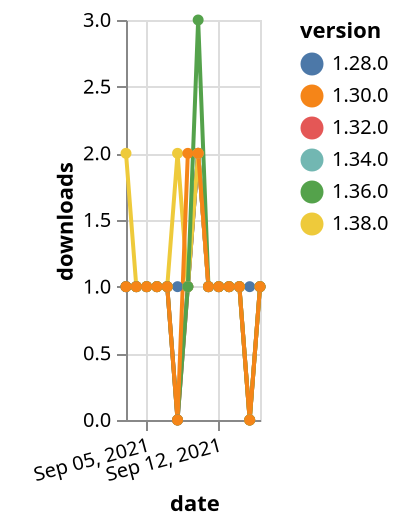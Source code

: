 {"$schema": "https://vega.github.io/schema/vega-lite/v5.json", "description": "A simple bar chart with embedded data.", "data": {"values": [{"date": "2021-09-03", "total": 175, "delta": 1, "version": "1.34.0"}, {"date": "2021-09-04", "total": 176, "delta": 1, "version": "1.34.0"}, {"date": "2021-09-05", "total": 177, "delta": 1, "version": "1.34.0"}, {"date": "2021-09-06", "total": 178, "delta": 1, "version": "1.34.0"}, {"date": "2021-09-07", "total": 179, "delta": 1, "version": "1.34.0"}, {"date": "2021-09-08", "total": 179, "delta": 0, "version": "1.34.0"}, {"date": "2021-09-09", "total": 180, "delta": 1, "version": "1.34.0"}, {"date": "2021-09-10", "total": 182, "delta": 2, "version": "1.34.0"}, {"date": "2021-09-11", "total": 183, "delta": 1, "version": "1.34.0"}, {"date": "2021-09-12", "total": 184, "delta": 1, "version": "1.34.0"}, {"date": "2021-09-13", "total": 185, "delta": 1, "version": "1.34.0"}, {"date": "2021-09-14", "total": 186, "delta": 1, "version": "1.34.0"}, {"date": "2021-09-15", "total": 186, "delta": 0, "version": "1.34.0"}, {"date": "2021-09-16", "total": 187, "delta": 1, "version": "1.34.0"}, {"date": "2021-09-03", "total": 192, "delta": 1, "version": "1.32.0"}, {"date": "2021-09-04", "total": 193, "delta": 1, "version": "1.32.0"}, {"date": "2021-09-05", "total": 194, "delta": 1, "version": "1.32.0"}, {"date": "2021-09-06", "total": 195, "delta": 1, "version": "1.32.0"}, {"date": "2021-09-07", "total": 196, "delta": 1, "version": "1.32.0"}, {"date": "2021-09-08", "total": 196, "delta": 0, "version": "1.32.0"}, {"date": "2021-09-09", "total": 197, "delta": 1, "version": "1.32.0"}, {"date": "2021-09-10", "total": 199, "delta": 2, "version": "1.32.0"}, {"date": "2021-09-11", "total": 200, "delta": 1, "version": "1.32.0"}, {"date": "2021-09-12", "total": 201, "delta": 1, "version": "1.32.0"}, {"date": "2021-09-13", "total": 202, "delta": 1, "version": "1.32.0"}, {"date": "2021-09-14", "total": 203, "delta": 1, "version": "1.32.0"}, {"date": "2021-09-15", "total": 203, "delta": 0, "version": "1.32.0"}, {"date": "2021-09-16", "total": 204, "delta": 1, "version": "1.32.0"}, {"date": "2021-09-03", "total": 250, "delta": 1, "version": "1.28.0"}, {"date": "2021-09-04", "total": 251, "delta": 1, "version": "1.28.0"}, {"date": "2021-09-05", "total": 252, "delta": 1, "version": "1.28.0"}, {"date": "2021-09-06", "total": 253, "delta": 1, "version": "1.28.0"}, {"date": "2021-09-07", "total": 254, "delta": 1, "version": "1.28.0"}, {"date": "2021-09-08", "total": 255, "delta": 1, "version": "1.28.0"}, {"date": "2021-09-09", "total": 256, "delta": 1, "version": "1.28.0"}, {"date": "2021-09-10", "total": 258, "delta": 2, "version": "1.28.0"}, {"date": "2021-09-11", "total": 259, "delta": 1, "version": "1.28.0"}, {"date": "2021-09-12", "total": 260, "delta": 1, "version": "1.28.0"}, {"date": "2021-09-13", "total": 261, "delta": 1, "version": "1.28.0"}, {"date": "2021-09-14", "total": 262, "delta": 1, "version": "1.28.0"}, {"date": "2021-09-15", "total": 263, "delta": 1, "version": "1.28.0"}, {"date": "2021-09-16", "total": 264, "delta": 1, "version": "1.28.0"}, {"date": "2021-09-03", "total": 127, "delta": 2, "version": "1.38.0"}, {"date": "2021-09-04", "total": 128, "delta": 1, "version": "1.38.0"}, {"date": "2021-09-05", "total": 129, "delta": 1, "version": "1.38.0"}, {"date": "2021-09-06", "total": 130, "delta": 1, "version": "1.38.0"}, {"date": "2021-09-07", "total": 131, "delta": 1, "version": "1.38.0"}, {"date": "2021-09-08", "total": 133, "delta": 2, "version": "1.38.0"}, {"date": "2021-09-09", "total": 134, "delta": 1, "version": "1.38.0"}, {"date": "2021-09-10", "total": 136, "delta": 2, "version": "1.38.0"}, {"date": "2021-09-11", "total": 137, "delta": 1, "version": "1.38.0"}, {"date": "2021-09-12", "total": 138, "delta": 1, "version": "1.38.0"}, {"date": "2021-09-13", "total": 139, "delta": 1, "version": "1.38.0"}, {"date": "2021-09-14", "total": 140, "delta": 1, "version": "1.38.0"}, {"date": "2021-09-15", "total": 140, "delta": 0, "version": "1.38.0"}, {"date": "2021-09-16", "total": 141, "delta": 1, "version": "1.38.0"}, {"date": "2021-09-03", "total": 212, "delta": 1, "version": "1.36.0"}, {"date": "2021-09-04", "total": 213, "delta": 1, "version": "1.36.0"}, {"date": "2021-09-05", "total": 214, "delta": 1, "version": "1.36.0"}, {"date": "2021-09-06", "total": 215, "delta": 1, "version": "1.36.0"}, {"date": "2021-09-07", "total": 216, "delta": 1, "version": "1.36.0"}, {"date": "2021-09-08", "total": 216, "delta": 0, "version": "1.36.0"}, {"date": "2021-09-09", "total": 217, "delta": 1, "version": "1.36.0"}, {"date": "2021-09-10", "total": 220, "delta": 3, "version": "1.36.0"}, {"date": "2021-09-11", "total": 221, "delta": 1, "version": "1.36.0"}, {"date": "2021-09-12", "total": 222, "delta": 1, "version": "1.36.0"}, {"date": "2021-09-13", "total": 223, "delta": 1, "version": "1.36.0"}, {"date": "2021-09-14", "total": 224, "delta": 1, "version": "1.36.0"}, {"date": "2021-09-15", "total": 224, "delta": 0, "version": "1.36.0"}, {"date": "2021-09-16", "total": 225, "delta": 1, "version": "1.36.0"}, {"date": "2021-09-03", "total": 205, "delta": 1, "version": "1.30.0"}, {"date": "2021-09-04", "total": 206, "delta": 1, "version": "1.30.0"}, {"date": "2021-09-05", "total": 207, "delta": 1, "version": "1.30.0"}, {"date": "2021-09-06", "total": 208, "delta": 1, "version": "1.30.0"}, {"date": "2021-09-07", "total": 209, "delta": 1, "version": "1.30.0"}, {"date": "2021-09-08", "total": 209, "delta": 0, "version": "1.30.0"}, {"date": "2021-09-09", "total": 211, "delta": 2, "version": "1.30.0"}, {"date": "2021-09-10", "total": 213, "delta": 2, "version": "1.30.0"}, {"date": "2021-09-11", "total": 214, "delta": 1, "version": "1.30.0"}, {"date": "2021-09-12", "total": 215, "delta": 1, "version": "1.30.0"}, {"date": "2021-09-13", "total": 216, "delta": 1, "version": "1.30.0"}, {"date": "2021-09-14", "total": 217, "delta": 1, "version": "1.30.0"}, {"date": "2021-09-15", "total": 217, "delta": 0, "version": "1.30.0"}, {"date": "2021-09-16", "total": 218, "delta": 1, "version": "1.30.0"}]}, "width": "container", "mark": {"type": "line", "point": {"filled": true}}, "encoding": {"x": {"field": "date", "type": "temporal", "timeUnit": "yearmonthdate", "title": "date", "axis": {"labelAngle": -15}}, "y": {"field": "delta", "type": "quantitative", "title": "downloads"}, "color": {"field": "version", "type": "nominal"}, "tooltip": {"field": "delta"}}}